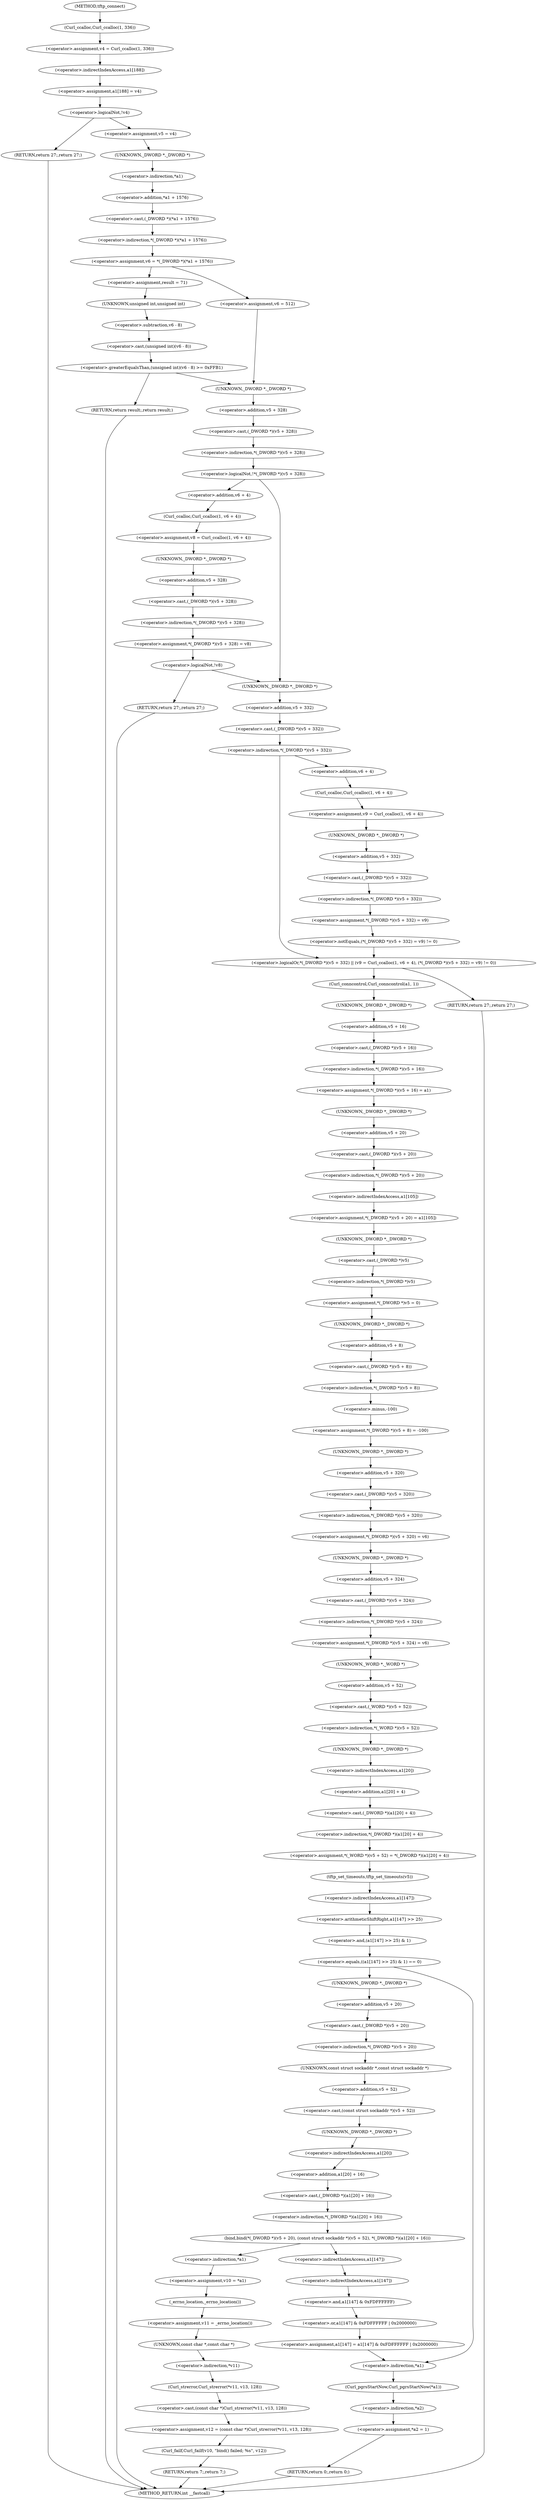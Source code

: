 digraph tftp_connect {  
"1000125" [label = "(<operator>.assignment,v4 = Curl_ccalloc(1, 336))" ]
"1000127" [label = "(Curl_ccalloc,Curl_ccalloc(1, 336))" ]
"1000130" [label = "(<operator>.assignment,a1[188] = v4)" ]
"1000131" [label = "(<operator>.indirectIndexAccess,a1[188])" ]
"1000136" [label = "(<operator>.logicalNot,!v4)" ]
"1000138" [label = "(RETURN,return 27;,return 27;)" ]
"1000140" [label = "(<operator>.assignment,v5 = v4)" ]
"1000143" [label = "(<operator>.assignment,v6 = *(_DWORD *)(*a1 + 1576))" ]
"1000145" [label = "(<operator>.indirection,*(_DWORD *)(*a1 + 1576))" ]
"1000146" [label = "(<operator>.cast,(_DWORD *)(*a1 + 1576))" ]
"1000147" [label = "(UNKNOWN,_DWORD *,_DWORD *)" ]
"1000148" [label = "(<operator>.addition,*a1 + 1576)" ]
"1000149" [label = "(<operator>.indirection,*a1)" ]
"1000155" [label = "(<operator>.assignment,result = 71)" ]
"1000159" [label = "(<operator>.greaterEqualsThan,(unsigned int)(v6 - 8) >= 0xFFB1)" ]
"1000160" [label = "(<operator>.cast,(unsigned int)(v6 - 8))" ]
"1000161" [label = "(UNKNOWN,unsigned int,unsigned int)" ]
"1000162" [label = "(<operator>.subtraction,v6 - 8)" ]
"1000166" [label = "(RETURN,return result;,return result;)" ]
"1000170" [label = "(<operator>.assignment,v6 = 512)" ]
"1000174" [label = "(<operator>.logicalNot,!*(_DWORD *)(v5 + 328))" ]
"1000175" [label = "(<operator>.indirection,*(_DWORD *)(v5 + 328))" ]
"1000176" [label = "(<operator>.cast,(_DWORD *)(v5 + 328))" ]
"1000177" [label = "(UNKNOWN,_DWORD *,_DWORD *)" ]
"1000178" [label = "(<operator>.addition,v5 + 328)" ]
"1000182" [label = "(<operator>.assignment,v8 = Curl_ccalloc(1, v6 + 4))" ]
"1000184" [label = "(Curl_ccalloc,Curl_ccalloc(1, v6 + 4))" ]
"1000186" [label = "(<operator>.addition,v6 + 4)" ]
"1000189" [label = "(<operator>.assignment,*(_DWORD *)(v5 + 328) = v8)" ]
"1000190" [label = "(<operator>.indirection,*(_DWORD *)(v5 + 328))" ]
"1000191" [label = "(<operator>.cast,(_DWORD *)(v5 + 328))" ]
"1000192" [label = "(UNKNOWN,_DWORD *,_DWORD *)" ]
"1000193" [label = "(<operator>.addition,v5 + 328)" ]
"1000198" [label = "(<operator>.logicalNot,!v8)" ]
"1000200" [label = "(RETURN,return 27;,return 27;)" ]
"1000203" [label = "(<operator>.logicalOr,*(_DWORD *)(v5 + 332) || (v9 = Curl_ccalloc(1, v6 + 4), (*(_DWORD *)(v5 + 332) = v9) != 0))" ]
"1000204" [label = "(<operator>.indirection,*(_DWORD *)(v5 + 332))" ]
"1000205" [label = "(<operator>.cast,(_DWORD *)(v5 + 332))" ]
"1000206" [label = "(UNKNOWN,_DWORD *,_DWORD *)" ]
"1000207" [label = "(<operator>.addition,v5 + 332)" ]
"1000211" [label = "(<operator>.assignment,v9 = Curl_ccalloc(1, v6 + 4))" ]
"1000213" [label = "(Curl_ccalloc,Curl_ccalloc(1, v6 + 4))" ]
"1000215" [label = "(<operator>.addition,v6 + 4)" ]
"1000218" [label = "(<operator>.notEquals,(*(_DWORD *)(v5 + 332) = v9) != 0)" ]
"1000219" [label = "(<operator>.assignment,*(_DWORD *)(v5 + 332) = v9)" ]
"1000220" [label = "(<operator>.indirection,*(_DWORD *)(v5 + 332))" ]
"1000221" [label = "(<operator>.cast,(_DWORD *)(v5 + 332))" ]
"1000222" [label = "(UNKNOWN,_DWORD *,_DWORD *)" ]
"1000223" [label = "(<operator>.addition,v5 + 332)" ]
"1000229" [label = "(Curl_conncontrol,Curl_conncontrol(a1, 1))" ]
"1000232" [label = "(<operator>.assignment,*(_DWORD *)(v5 + 16) = a1)" ]
"1000233" [label = "(<operator>.indirection,*(_DWORD *)(v5 + 16))" ]
"1000234" [label = "(<operator>.cast,(_DWORD *)(v5 + 16))" ]
"1000235" [label = "(UNKNOWN,_DWORD *,_DWORD *)" ]
"1000236" [label = "(<operator>.addition,v5 + 16)" ]
"1000240" [label = "(<operator>.assignment,*(_DWORD *)(v5 + 20) = a1[105])" ]
"1000241" [label = "(<operator>.indirection,*(_DWORD *)(v5 + 20))" ]
"1000242" [label = "(<operator>.cast,(_DWORD *)(v5 + 20))" ]
"1000243" [label = "(UNKNOWN,_DWORD *,_DWORD *)" ]
"1000244" [label = "(<operator>.addition,v5 + 20)" ]
"1000247" [label = "(<operator>.indirectIndexAccess,a1[105])" ]
"1000250" [label = "(<operator>.assignment,*(_DWORD *)v5 = 0)" ]
"1000251" [label = "(<operator>.indirection,*(_DWORD *)v5)" ]
"1000252" [label = "(<operator>.cast,(_DWORD *)v5)" ]
"1000253" [label = "(UNKNOWN,_DWORD *,_DWORD *)" ]
"1000256" [label = "(<operator>.assignment,*(_DWORD *)(v5 + 8) = -100)" ]
"1000257" [label = "(<operator>.indirection,*(_DWORD *)(v5 + 8))" ]
"1000258" [label = "(<operator>.cast,(_DWORD *)(v5 + 8))" ]
"1000259" [label = "(UNKNOWN,_DWORD *,_DWORD *)" ]
"1000260" [label = "(<operator>.addition,v5 + 8)" ]
"1000263" [label = "(<operator>.minus,-100)" ]
"1000265" [label = "(<operator>.assignment,*(_DWORD *)(v5 + 320) = v6)" ]
"1000266" [label = "(<operator>.indirection,*(_DWORD *)(v5 + 320))" ]
"1000267" [label = "(<operator>.cast,(_DWORD *)(v5 + 320))" ]
"1000268" [label = "(UNKNOWN,_DWORD *,_DWORD *)" ]
"1000269" [label = "(<operator>.addition,v5 + 320)" ]
"1000273" [label = "(<operator>.assignment,*(_DWORD *)(v5 + 324) = v6)" ]
"1000274" [label = "(<operator>.indirection,*(_DWORD *)(v5 + 324))" ]
"1000275" [label = "(<operator>.cast,(_DWORD *)(v5 + 324))" ]
"1000276" [label = "(UNKNOWN,_DWORD *,_DWORD *)" ]
"1000277" [label = "(<operator>.addition,v5 + 324)" ]
"1000281" [label = "(<operator>.assignment,*(_WORD *)(v5 + 52) = *(_DWORD *)(a1[20] + 4))" ]
"1000282" [label = "(<operator>.indirection,*(_WORD *)(v5 + 52))" ]
"1000283" [label = "(<operator>.cast,(_WORD *)(v5 + 52))" ]
"1000284" [label = "(UNKNOWN,_WORD *,_WORD *)" ]
"1000285" [label = "(<operator>.addition,v5 + 52)" ]
"1000288" [label = "(<operator>.indirection,*(_DWORD *)(a1[20] + 4))" ]
"1000289" [label = "(<operator>.cast,(_DWORD *)(a1[20] + 4))" ]
"1000290" [label = "(UNKNOWN,_DWORD *,_DWORD *)" ]
"1000291" [label = "(<operator>.addition,a1[20] + 4)" ]
"1000292" [label = "(<operator>.indirectIndexAccess,a1[20])" ]
"1000296" [label = "(tftp_set_timeouts,tftp_set_timeouts(v5))" ]
"1000299" [label = "(<operator>.equals,((a1[147] >> 25) & 1) == 0)" ]
"1000300" [label = "(<operator>.and,(a1[147] >> 25) & 1)" ]
"1000301" [label = "(<operator>.arithmeticShiftRight,a1[147] >> 25)" ]
"1000302" [label = "(<operator>.indirectIndexAccess,a1[147])" ]
"1000310" [label = "(bind,bind(*(_DWORD *)(v5 + 20), (const struct sockaddr *)(v5 + 52), *(_DWORD *)(a1[20] + 16)))" ]
"1000311" [label = "(<operator>.indirection,*(_DWORD *)(v5 + 20))" ]
"1000312" [label = "(<operator>.cast,(_DWORD *)(v5 + 20))" ]
"1000313" [label = "(UNKNOWN,_DWORD *,_DWORD *)" ]
"1000314" [label = "(<operator>.addition,v5 + 20)" ]
"1000317" [label = "(<operator>.cast,(const struct sockaddr *)(v5 + 52))" ]
"1000318" [label = "(UNKNOWN,const struct sockaddr *,const struct sockaddr *)" ]
"1000319" [label = "(<operator>.addition,v5 + 52)" ]
"1000322" [label = "(<operator>.indirection,*(_DWORD *)(a1[20] + 16))" ]
"1000323" [label = "(<operator>.cast,(_DWORD *)(a1[20] + 16))" ]
"1000324" [label = "(UNKNOWN,_DWORD *,_DWORD *)" ]
"1000325" [label = "(<operator>.addition,a1[20] + 16)" ]
"1000326" [label = "(<operator>.indirectIndexAccess,a1[20])" ]
"1000331" [label = "(<operator>.assignment,v10 = *a1)" ]
"1000333" [label = "(<operator>.indirection,*a1)" ]
"1000335" [label = "(<operator>.assignment,v11 = _errno_location())" ]
"1000337" [label = "(_errno_location,_errno_location())" ]
"1000338" [label = "(<operator>.assignment,v12 = (const char *)Curl_strerror(*v11, v13, 128))" ]
"1000340" [label = "(<operator>.cast,(const char *)Curl_strerror(*v11, v13, 128))" ]
"1000341" [label = "(UNKNOWN,const char *,const char *)" ]
"1000342" [label = "(Curl_strerror,Curl_strerror(*v11, v13, 128))" ]
"1000343" [label = "(<operator>.indirection,*v11)" ]
"1000347" [label = "(Curl_failf,Curl_failf(v10, \"bind() failed; %s\", v12))" ]
"1000351" [label = "(RETURN,return 7;,return 7;)" ]
"1000353" [label = "(<operator>.assignment,a1[147] = a1[147] & 0xFDFFFFFF | 0x2000000)" ]
"1000354" [label = "(<operator>.indirectIndexAccess,a1[147])" ]
"1000357" [label = "(<operator>.or,a1[147] & 0xFDFFFFFF | 0x2000000)" ]
"1000358" [label = "(<operator>.and,a1[147] & 0xFDFFFFFF)" ]
"1000359" [label = "(<operator>.indirectIndexAccess,a1[147])" ]
"1000364" [label = "(Curl_pgrsStartNow,Curl_pgrsStartNow(*a1))" ]
"1000365" [label = "(<operator>.indirection,*a1)" ]
"1000367" [label = "(<operator>.assignment,*a2 = 1)" ]
"1000368" [label = "(<operator>.indirection,*a2)" ]
"1000371" [label = "(RETURN,return 0;,return 0;)" ]
"1000373" [label = "(RETURN,return 27;,return 27;)" ]
"1000111" [label = "(METHOD,tftp_connect)" ]
"1000375" [label = "(METHOD_RETURN,int __fastcall)" ]
  "1000125" -> "1000131" 
  "1000127" -> "1000125" 
  "1000130" -> "1000136" 
  "1000131" -> "1000130" 
  "1000136" -> "1000138" 
  "1000136" -> "1000140" 
  "1000138" -> "1000375" 
  "1000140" -> "1000147" 
  "1000143" -> "1000155" 
  "1000143" -> "1000170" 
  "1000145" -> "1000143" 
  "1000146" -> "1000145" 
  "1000147" -> "1000149" 
  "1000148" -> "1000146" 
  "1000149" -> "1000148" 
  "1000155" -> "1000161" 
  "1000159" -> "1000177" 
  "1000159" -> "1000166" 
  "1000160" -> "1000159" 
  "1000161" -> "1000162" 
  "1000162" -> "1000160" 
  "1000166" -> "1000375" 
  "1000170" -> "1000177" 
  "1000174" -> "1000206" 
  "1000174" -> "1000186" 
  "1000175" -> "1000174" 
  "1000176" -> "1000175" 
  "1000177" -> "1000178" 
  "1000178" -> "1000176" 
  "1000182" -> "1000192" 
  "1000184" -> "1000182" 
  "1000186" -> "1000184" 
  "1000189" -> "1000198" 
  "1000190" -> "1000189" 
  "1000191" -> "1000190" 
  "1000192" -> "1000193" 
  "1000193" -> "1000191" 
  "1000198" -> "1000206" 
  "1000198" -> "1000200" 
  "1000200" -> "1000375" 
  "1000203" -> "1000229" 
  "1000203" -> "1000373" 
  "1000204" -> "1000203" 
  "1000204" -> "1000215" 
  "1000205" -> "1000204" 
  "1000206" -> "1000207" 
  "1000207" -> "1000205" 
  "1000211" -> "1000222" 
  "1000213" -> "1000211" 
  "1000215" -> "1000213" 
  "1000218" -> "1000203" 
  "1000219" -> "1000218" 
  "1000220" -> "1000219" 
  "1000221" -> "1000220" 
  "1000222" -> "1000223" 
  "1000223" -> "1000221" 
  "1000229" -> "1000235" 
  "1000232" -> "1000243" 
  "1000233" -> "1000232" 
  "1000234" -> "1000233" 
  "1000235" -> "1000236" 
  "1000236" -> "1000234" 
  "1000240" -> "1000253" 
  "1000241" -> "1000247" 
  "1000242" -> "1000241" 
  "1000243" -> "1000244" 
  "1000244" -> "1000242" 
  "1000247" -> "1000240" 
  "1000250" -> "1000259" 
  "1000251" -> "1000250" 
  "1000252" -> "1000251" 
  "1000253" -> "1000252" 
  "1000256" -> "1000268" 
  "1000257" -> "1000263" 
  "1000258" -> "1000257" 
  "1000259" -> "1000260" 
  "1000260" -> "1000258" 
  "1000263" -> "1000256" 
  "1000265" -> "1000276" 
  "1000266" -> "1000265" 
  "1000267" -> "1000266" 
  "1000268" -> "1000269" 
  "1000269" -> "1000267" 
  "1000273" -> "1000284" 
  "1000274" -> "1000273" 
  "1000275" -> "1000274" 
  "1000276" -> "1000277" 
  "1000277" -> "1000275" 
  "1000281" -> "1000296" 
  "1000282" -> "1000290" 
  "1000283" -> "1000282" 
  "1000284" -> "1000285" 
  "1000285" -> "1000283" 
  "1000288" -> "1000281" 
  "1000289" -> "1000288" 
  "1000290" -> "1000292" 
  "1000291" -> "1000289" 
  "1000292" -> "1000291" 
  "1000296" -> "1000302" 
  "1000299" -> "1000313" 
  "1000299" -> "1000365" 
  "1000300" -> "1000299" 
  "1000301" -> "1000300" 
  "1000302" -> "1000301" 
  "1000310" -> "1000333" 
  "1000310" -> "1000354" 
  "1000311" -> "1000318" 
  "1000312" -> "1000311" 
  "1000313" -> "1000314" 
  "1000314" -> "1000312" 
  "1000317" -> "1000324" 
  "1000318" -> "1000319" 
  "1000319" -> "1000317" 
  "1000322" -> "1000310" 
  "1000323" -> "1000322" 
  "1000324" -> "1000326" 
  "1000325" -> "1000323" 
  "1000326" -> "1000325" 
  "1000331" -> "1000337" 
  "1000333" -> "1000331" 
  "1000335" -> "1000341" 
  "1000337" -> "1000335" 
  "1000338" -> "1000347" 
  "1000340" -> "1000338" 
  "1000341" -> "1000343" 
  "1000342" -> "1000340" 
  "1000343" -> "1000342" 
  "1000347" -> "1000351" 
  "1000351" -> "1000375" 
  "1000353" -> "1000365" 
  "1000354" -> "1000359" 
  "1000357" -> "1000353" 
  "1000358" -> "1000357" 
  "1000359" -> "1000358" 
  "1000364" -> "1000368" 
  "1000365" -> "1000364" 
  "1000367" -> "1000371" 
  "1000368" -> "1000367" 
  "1000371" -> "1000375" 
  "1000373" -> "1000375" 
  "1000111" -> "1000127" 
}
